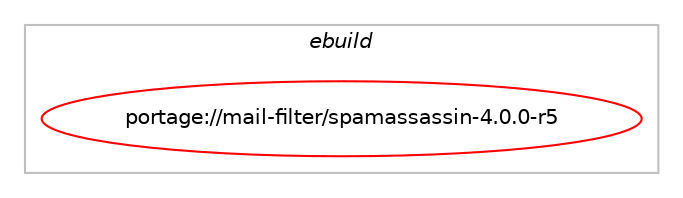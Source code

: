 digraph prolog {

# *************
# Graph options
# *************

newrank=true;
concentrate=true;
compound=true;
graph [rankdir=LR,fontname=Helvetica,fontsize=10,ranksep=1.5];#, ranksep=2.5, nodesep=0.2];
edge  [arrowhead=vee];
node  [fontname=Helvetica,fontsize=10];

# **********
# The ebuild
# **********

subgraph cluster_leftcol {
color=gray;
label=<<i>ebuild</i>>;
id [label="portage://mail-filter/spamassassin-4.0.0-r5", color=red, width=4, href="../mail-filter/spamassassin-4.0.0-r5.svg"];
}

# ****************
# The dependencies
# ****************

subgraph cluster_midcol {
color=gray;
label=<<i>dependencies</i>>;
subgraph cluster_compile {
fillcolor="#eeeeee";
style=filled;
label=<<i>compile</i>>;
# *** BEGIN UNKNOWN DEPENDENCY TYPE (TODO) ***
# id -> equal(use_conditional_group(positive,ssl,portage://mail-filter/spamassassin-4.0.0-r5,[package_dependency(portage://mail-filter/spamassassin-4.0.0-r5,install,no,dev-libs,openssl,none,[,,],[slot(0),equal],[])]))
# *** END UNKNOWN DEPENDENCY TYPE (TODO) ***

# *** BEGIN UNKNOWN DEPENDENCY TYPE (TODO) ***
# id -> equal(use_conditional_group(positive,test,portage://mail-filter/spamassassin-4.0.0-r5,[package_dependency(portage://mail-filter/spamassassin-4.0.0-r5,install,no,app-crypt,gnupg,none,[,,],[],[]),package_dependency(portage://mail-filter/spamassassin-4.0.0-r5,install,no,dev-perl,Archive-Zip,none,[,,],[],[]),package_dependency(portage://mail-filter/spamassassin-4.0.0-r5,install,no,dev-perl,BSD-Resource,none,[,,],[],[]),package_dependency(portage://mail-filter/spamassassin-4.0.0-r5,install,no,dev-perl,Digest-SHA1,none,[,,],[],[]),package_dependency(portage://mail-filter/spamassassin-4.0.0-r5,install,no,dev-perl,Email-Address-XS,none,[,,],[],[]),package_dependency(portage://mail-filter/spamassassin-4.0.0-r5,install,no,dev-perl,Encode-Detect,none,[,,],[],[]),any_of_group([package_dependency(portage://mail-filter/spamassassin-4.0.0-r5,install,no,dev-perl,GeoIP2,none,[,,],[],[]),package_dependency(portage://mail-filter/spamassassin-4.0.0-r5,install,no,dev-perl,Geo-IP,none,[,,],[],[])]),package_dependency(portage://mail-filter/spamassassin-4.0.0-r5,install,no,dev-perl,IO-String,none,[,,],[],[]),package_dependency(portage://mail-filter/spamassassin-4.0.0-r5,install,no,dev-perl,Mail-DKIM,none,[,,],[],[]),package_dependency(portage://mail-filter/spamassassin-4.0.0-r5,install,no,dev-perl,Mail-DMARC,none,[,,],[],[]),package_dependency(portage://mail-filter/spamassassin-4.0.0-r5,install,no,dev-perl,Mail-SPF,none,[,,],[],[]),package_dependency(portage://mail-filter/spamassassin-4.0.0-r5,install,no,dev-perl,Net-Patricia,none,[,,],[],[]),package_dependency(portage://mail-filter/spamassassin-4.0.0-r5,install,no,dev-perl,Net-LibIDN2,none,[,,],[],[]),package_dependency(portage://mail-filter/spamassassin-4.0.0-r5,install,no,dev-util,re2c,none,[,,],[],[]),any_of_group([package_dependency(portage://mail-filter/spamassassin-4.0.0-r5,install,no,net-misc,wget,none,[,,],[],[use(enable(ssl),none)]),package_dependency(portage://mail-filter/spamassassin-4.0.0-r5,install,no,net-misc,curl,none,[,,],[],[use(enable(ssl),none)])]),package_dependency(portage://mail-filter/spamassassin-4.0.0-r5,install,no,virtual,perl-MIME-Base64,none,[,,],[],[]),package_dependency(portage://mail-filter/spamassassin-4.0.0-r5,install,no,dev-perl,Pod-Parser,none,[,,],[],[]),use_conditional_group(positive,berkdb,portage://mail-filter/spamassassin-4.0.0-r5,[package_dependency(portage://mail-filter/spamassassin-4.0.0-r5,install,no,virtual,perl-DB_File,none,[,,],[],[])]),use_conditional_group(positive,ipv6,portage://mail-filter/spamassassin-4.0.0-r5,[package_dependency(portage://mail-filter/spamassassin-4.0.0-r5,install,no,dev-perl,IO-Socket-INET6,none,[,,],[],[])]),use_conditional_group(positive,ldap,portage://mail-filter/spamassassin-4.0.0-r5,[package_dependency(portage://mail-filter/spamassassin-4.0.0-r5,install,no,dev-perl,perl-ldap,none,[,,],[],[])]),use_conditional_group(positive,mysql,portage://mail-filter/spamassassin-4.0.0-r5,[package_dependency(portage://mail-filter/spamassassin-4.0.0-r5,install,no,dev-perl,DBI,none,[,,],[],[]),package_dependency(portage://mail-filter/spamassassin-4.0.0-r5,install,no,dev-perl,DBD-mysql,none,[,,],[],[])]),use_conditional_group(positive,postgres,portage://mail-filter/spamassassin-4.0.0-r5,[package_dependency(portage://mail-filter/spamassassin-4.0.0-r5,install,no,dev-perl,DBI,none,[,,],[],[]),package_dependency(portage://mail-filter/spamassassin-4.0.0-r5,install,no,dev-perl,DBD-Pg,none,[,,],[],[])]),use_conditional_group(positive,sqlite,portage://mail-filter/spamassassin-4.0.0-r5,[package_dependency(portage://mail-filter/spamassassin-4.0.0-r5,install,no,dev-perl,DBI,none,[,,],[],[]),package_dependency(portage://mail-filter/spamassassin-4.0.0-r5,install,no,dev-perl,DBD-SQLite,none,[,,],[],[])]),use_conditional_group(positive,ssl,portage://mail-filter/spamassassin-4.0.0-r5,[package_dependency(portage://mail-filter/spamassassin-4.0.0-r5,install,no,dev-perl,IO-Socket-SSL,none,[,,],[],[])]),package_dependency(portage://mail-filter/spamassassin-4.0.0-r5,install,no,virtual,perl-Test-Harness,none,[,,],[],[])]))
# *** END UNKNOWN DEPENDENCY TYPE (TODO) ***

# *** BEGIN UNKNOWN DEPENDENCY TYPE (TODO) ***
# id -> equal(package_dependency(portage://mail-filter/spamassassin-4.0.0-r5,install,no,acct-group,spamd,none,[,,],[],[]))
# *** END UNKNOWN DEPENDENCY TYPE (TODO) ***

# *** BEGIN UNKNOWN DEPENDENCY TYPE (TODO) ***
# id -> equal(package_dependency(portage://mail-filter/spamassassin-4.0.0-r5,install,no,acct-user,spamd,none,[,,],[],[]))
# *** END UNKNOWN DEPENDENCY TYPE (TODO) ***

# *** BEGIN UNKNOWN DEPENDENCY TYPE (TODO) ***
# id -> equal(package_dependency(portage://mail-filter/spamassassin-4.0.0-r5,install,no,dev-lang,perl,none,[,,],any_same_slot,[]))
# *** END UNKNOWN DEPENDENCY TYPE (TODO) ***

# *** BEGIN UNKNOWN DEPENDENCY TYPE (TODO) ***
# id -> equal(package_dependency(portage://mail-filter/spamassassin-4.0.0-r5,install,no,dev-perl,HTML-Parser,none,[,,],[],[]))
# *** END UNKNOWN DEPENDENCY TYPE (TODO) ***

# *** BEGIN UNKNOWN DEPENDENCY TYPE (TODO) ***
# id -> equal(package_dependency(portage://mail-filter/spamassassin-4.0.0-r5,install,no,dev-perl,Net-DNS,none,[,,],[],[]))
# *** END UNKNOWN DEPENDENCY TYPE (TODO) ***

# *** BEGIN UNKNOWN DEPENDENCY TYPE (TODO) ***
# id -> equal(package_dependency(portage://mail-filter/spamassassin-4.0.0-r5,install,no,dev-perl,NetAddr-IP,none,[,,],[],[]))
# *** END UNKNOWN DEPENDENCY TYPE (TODO) ***

# *** BEGIN UNKNOWN DEPENDENCY TYPE (TODO) ***
# id -> equal(package_dependency(portage://mail-filter/spamassassin-4.0.0-r5,install,no,virtual,perl-Digest-SHA,none,[,,],[],[]))
# *** END UNKNOWN DEPENDENCY TYPE (TODO) ***

}
subgraph cluster_compileandrun {
fillcolor="#eeeeee";
style=filled;
label=<<i>compile and run</i>>;
}
subgraph cluster_run {
fillcolor="#eeeeee";
style=filled;
label=<<i>run</i>>;
# *** BEGIN UNKNOWN DEPENDENCY TYPE (TODO) ***
# id -> equal(any_of_group([package_dependency(portage://mail-filter/spamassassin-4.0.0-r5,run,no,dev-perl,GeoIP2,none,[,,],[],[]),package_dependency(portage://mail-filter/spamassassin-4.0.0-r5,run,no,dev-perl,Geo-IP,none,[,,],[],[])]))
# *** END UNKNOWN DEPENDENCY TYPE (TODO) ***

# *** BEGIN UNKNOWN DEPENDENCY TYPE (TODO) ***
# id -> equal(any_of_group([package_dependency(portage://mail-filter/spamassassin-4.0.0-r5,run,no,net-misc,wget,none,[,,],[],[use(enable(ssl),none)]),package_dependency(portage://mail-filter/spamassassin-4.0.0-r5,run,no,net-misc,curl,none,[,,],[],[use(enable(ssl),none)])]))
# *** END UNKNOWN DEPENDENCY TYPE (TODO) ***

# *** BEGIN UNKNOWN DEPENDENCY TYPE (TODO) ***
# id -> equal(use_conditional_group(positive,berkdb,portage://mail-filter/spamassassin-4.0.0-r5,[package_dependency(portage://mail-filter/spamassassin-4.0.0-r5,run,no,virtual,perl-DB_File,none,[,,],[],[])]))
# *** END UNKNOWN DEPENDENCY TYPE (TODO) ***

# *** BEGIN UNKNOWN DEPENDENCY TYPE (TODO) ***
# id -> equal(use_conditional_group(positive,ipv6,portage://mail-filter/spamassassin-4.0.0-r5,[package_dependency(portage://mail-filter/spamassassin-4.0.0-r5,run,no,dev-perl,IO-Socket-INET6,none,[,,],[],[])]))
# *** END UNKNOWN DEPENDENCY TYPE (TODO) ***

# *** BEGIN UNKNOWN DEPENDENCY TYPE (TODO) ***
# id -> equal(use_conditional_group(positive,ldap,portage://mail-filter/spamassassin-4.0.0-r5,[package_dependency(portage://mail-filter/spamassassin-4.0.0-r5,run,no,dev-perl,perl-ldap,none,[,,],[],[])]))
# *** END UNKNOWN DEPENDENCY TYPE (TODO) ***

# *** BEGIN UNKNOWN DEPENDENCY TYPE (TODO) ***
# id -> equal(use_conditional_group(positive,mysql,portage://mail-filter/spamassassin-4.0.0-r5,[package_dependency(portage://mail-filter/spamassassin-4.0.0-r5,run,no,dev-perl,DBI,none,[,,],[],[]),package_dependency(portage://mail-filter/spamassassin-4.0.0-r5,run,no,dev-perl,DBD-mysql,none,[,,],[],[])]))
# *** END UNKNOWN DEPENDENCY TYPE (TODO) ***

# *** BEGIN UNKNOWN DEPENDENCY TYPE (TODO) ***
# id -> equal(use_conditional_group(positive,postgres,portage://mail-filter/spamassassin-4.0.0-r5,[package_dependency(portage://mail-filter/spamassassin-4.0.0-r5,run,no,dev-perl,DBI,none,[,,],[],[]),package_dependency(portage://mail-filter/spamassassin-4.0.0-r5,run,no,dev-perl,DBD-Pg,none,[,,],[],[])]))
# *** END UNKNOWN DEPENDENCY TYPE (TODO) ***

# *** BEGIN UNKNOWN DEPENDENCY TYPE (TODO) ***
# id -> equal(use_conditional_group(positive,sqlite,portage://mail-filter/spamassassin-4.0.0-r5,[package_dependency(portage://mail-filter/spamassassin-4.0.0-r5,run,no,dev-perl,DBI,none,[,,],[],[]),package_dependency(portage://mail-filter/spamassassin-4.0.0-r5,run,no,dev-perl,DBD-SQLite,none,[,,],[],[])]))
# *** END UNKNOWN DEPENDENCY TYPE (TODO) ***

# *** BEGIN UNKNOWN DEPENDENCY TYPE (TODO) ***
# id -> equal(use_conditional_group(positive,ssl,portage://mail-filter/spamassassin-4.0.0-r5,[package_dependency(portage://mail-filter/spamassassin-4.0.0-r5,run,no,dev-libs,openssl,none,[,,],[slot(0),equal],[])]))
# *** END UNKNOWN DEPENDENCY TYPE (TODO) ***

# *** BEGIN UNKNOWN DEPENDENCY TYPE (TODO) ***
# id -> equal(use_conditional_group(positive,ssl,portage://mail-filter/spamassassin-4.0.0-r5,[package_dependency(portage://mail-filter/spamassassin-4.0.0-r5,run,no,dev-perl,IO-Socket-SSL,none,[,,],[],[])]))
# *** END UNKNOWN DEPENDENCY TYPE (TODO) ***

# *** BEGIN UNKNOWN DEPENDENCY TYPE (TODO) ***
# id -> equal(package_dependency(portage://mail-filter/spamassassin-4.0.0-r5,run,no,acct-group,spamd,none,[,,],[],[]))
# *** END UNKNOWN DEPENDENCY TYPE (TODO) ***

# *** BEGIN UNKNOWN DEPENDENCY TYPE (TODO) ***
# id -> equal(package_dependency(portage://mail-filter/spamassassin-4.0.0-r5,run,no,acct-user,spamd,none,[,,],[],[]))
# *** END UNKNOWN DEPENDENCY TYPE (TODO) ***

# *** BEGIN UNKNOWN DEPENDENCY TYPE (TODO) ***
# id -> equal(package_dependency(portage://mail-filter/spamassassin-4.0.0-r5,run,no,app-crypt,gnupg,none,[,,],[],[]))
# *** END UNKNOWN DEPENDENCY TYPE (TODO) ***

# *** BEGIN UNKNOWN DEPENDENCY TYPE (TODO) ***
# id -> equal(package_dependency(portage://mail-filter/spamassassin-4.0.0-r5,run,no,dev-lang,perl,none,[,,],any_same_slot,[]))
# *** END UNKNOWN DEPENDENCY TYPE (TODO) ***

# *** BEGIN UNKNOWN DEPENDENCY TYPE (TODO) ***
# id -> equal(package_dependency(portage://mail-filter/spamassassin-4.0.0-r5,run,no,dev-perl,Archive-Zip,none,[,,],[],[]))
# *** END UNKNOWN DEPENDENCY TYPE (TODO) ***

# *** BEGIN UNKNOWN DEPENDENCY TYPE (TODO) ***
# id -> equal(package_dependency(portage://mail-filter/spamassassin-4.0.0-r5,run,no,dev-perl,BSD-Resource,none,[,,],[],[]))
# *** END UNKNOWN DEPENDENCY TYPE (TODO) ***

# *** BEGIN UNKNOWN DEPENDENCY TYPE (TODO) ***
# id -> equal(package_dependency(portage://mail-filter/spamassassin-4.0.0-r5,run,no,dev-perl,Digest-SHA1,none,[,,],[],[]))
# *** END UNKNOWN DEPENDENCY TYPE (TODO) ***

# *** BEGIN UNKNOWN DEPENDENCY TYPE (TODO) ***
# id -> equal(package_dependency(portage://mail-filter/spamassassin-4.0.0-r5,run,no,dev-perl,Email-Address-XS,none,[,,],[],[]))
# *** END UNKNOWN DEPENDENCY TYPE (TODO) ***

# *** BEGIN UNKNOWN DEPENDENCY TYPE (TODO) ***
# id -> equal(package_dependency(portage://mail-filter/spamassassin-4.0.0-r5,run,no,dev-perl,Encode-Detect,none,[,,],[],[]))
# *** END UNKNOWN DEPENDENCY TYPE (TODO) ***

# *** BEGIN UNKNOWN DEPENDENCY TYPE (TODO) ***
# id -> equal(package_dependency(portage://mail-filter/spamassassin-4.0.0-r5,run,no,dev-perl,HTML-Parser,none,[,,],[],[]))
# *** END UNKNOWN DEPENDENCY TYPE (TODO) ***

# *** BEGIN UNKNOWN DEPENDENCY TYPE (TODO) ***
# id -> equal(package_dependency(portage://mail-filter/spamassassin-4.0.0-r5,run,no,dev-perl,IO-String,none,[,,],[],[]))
# *** END UNKNOWN DEPENDENCY TYPE (TODO) ***

# *** BEGIN UNKNOWN DEPENDENCY TYPE (TODO) ***
# id -> equal(package_dependency(portage://mail-filter/spamassassin-4.0.0-r5,run,no,dev-perl,Mail-DKIM,none,[,,],[],[]))
# *** END UNKNOWN DEPENDENCY TYPE (TODO) ***

# *** BEGIN UNKNOWN DEPENDENCY TYPE (TODO) ***
# id -> equal(package_dependency(portage://mail-filter/spamassassin-4.0.0-r5,run,no,dev-perl,Mail-DMARC,none,[,,],[],[]))
# *** END UNKNOWN DEPENDENCY TYPE (TODO) ***

# *** BEGIN UNKNOWN DEPENDENCY TYPE (TODO) ***
# id -> equal(package_dependency(portage://mail-filter/spamassassin-4.0.0-r5,run,no,dev-perl,Mail-SPF,none,[,,],[],[]))
# *** END UNKNOWN DEPENDENCY TYPE (TODO) ***

# *** BEGIN UNKNOWN DEPENDENCY TYPE (TODO) ***
# id -> equal(package_dependency(portage://mail-filter/spamassassin-4.0.0-r5,run,no,dev-perl,Net-DNS,none,[,,],[],[]))
# *** END UNKNOWN DEPENDENCY TYPE (TODO) ***

# *** BEGIN UNKNOWN DEPENDENCY TYPE (TODO) ***
# id -> equal(package_dependency(portage://mail-filter/spamassassin-4.0.0-r5,run,no,dev-perl,Net-LibIDN2,none,[,,],[],[]))
# *** END UNKNOWN DEPENDENCY TYPE (TODO) ***

# *** BEGIN UNKNOWN DEPENDENCY TYPE (TODO) ***
# id -> equal(package_dependency(portage://mail-filter/spamassassin-4.0.0-r5,run,no,dev-perl,Net-Patricia,none,[,,],[],[]))
# *** END UNKNOWN DEPENDENCY TYPE (TODO) ***

# *** BEGIN UNKNOWN DEPENDENCY TYPE (TODO) ***
# id -> equal(package_dependency(portage://mail-filter/spamassassin-4.0.0-r5,run,no,dev-perl,NetAddr-IP,none,[,,],[],[]))
# *** END UNKNOWN DEPENDENCY TYPE (TODO) ***

# *** BEGIN UNKNOWN DEPENDENCY TYPE (TODO) ***
# id -> equal(package_dependency(portage://mail-filter/spamassassin-4.0.0-r5,run,no,dev-perl,Pod-Parser,none,[,,],[],[]))
# *** END UNKNOWN DEPENDENCY TYPE (TODO) ***

# *** BEGIN UNKNOWN DEPENDENCY TYPE (TODO) ***
# id -> equal(package_dependency(portage://mail-filter/spamassassin-4.0.0-r5,run,no,dev-util,re2c,none,[,,],[],[]))
# *** END UNKNOWN DEPENDENCY TYPE (TODO) ***

# *** BEGIN UNKNOWN DEPENDENCY TYPE (TODO) ***
# id -> equal(package_dependency(portage://mail-filter/spamassassin-4.0.0-r5,run,no,virtual,perl-Digest-SHA,none,[,,],[],[]))
# *** END UNKNOWN DEPENDENCY TYPE (TODO) ***

# *** BEGIN UNKNOWN DEPENDENCY TYPE (TODO) ***
# id -> equal(package_dependency(portage://mail-filter/spamassassin-4.0.0-r5,run,no,virtual,perl-MIME-Base64,none,[,,],[],[]))
# *** END UNKNOWN DEPENDENCY TYPE (TODO) ***

}
}

# **************
# The candidates
# **************

subgraph cluster_choices {
rank=same;
color=gray;
label=<<i>candidates</i>>;

}

}
